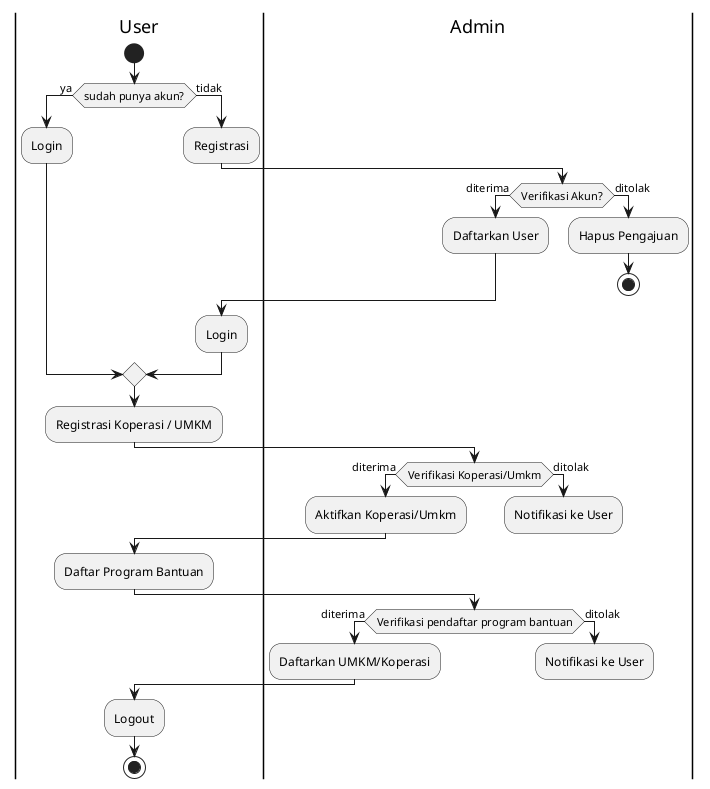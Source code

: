 @startuml

|User|
start
if (sudah punya akun?) is (ya) then
    :Login;
else (tidak)
    :Registrasi;

    |Admin|
    if (Verifikasi Akun?) is (diterima) then
        |Admin|
        :Daftarkan User;
    else (ditolak)
        |Admin|
        :Hapus Pengajuan;
        stop
    endif
    |User|
    :Login;
endif

:Registrasi Koperasi / UMKM;
|Admin|
if (Verifikasi Koperasi/Umkm) is (diterima) then
    :Aktifkan Koperasi/Umkm;
else (ditolak)
    :Notifikasi ke User;
    kill
endif

|User|
:Daftar Program Bantuan;
|Admin|
if (Verifikasi pendaftar program bantuan) is (diterima) then
    :Daftarkan UMKM/Koperasi;
else (ditolak)
    :Notifikasi ke User;
    kill
endif

|User|
:Logout;
stop


@enduml
